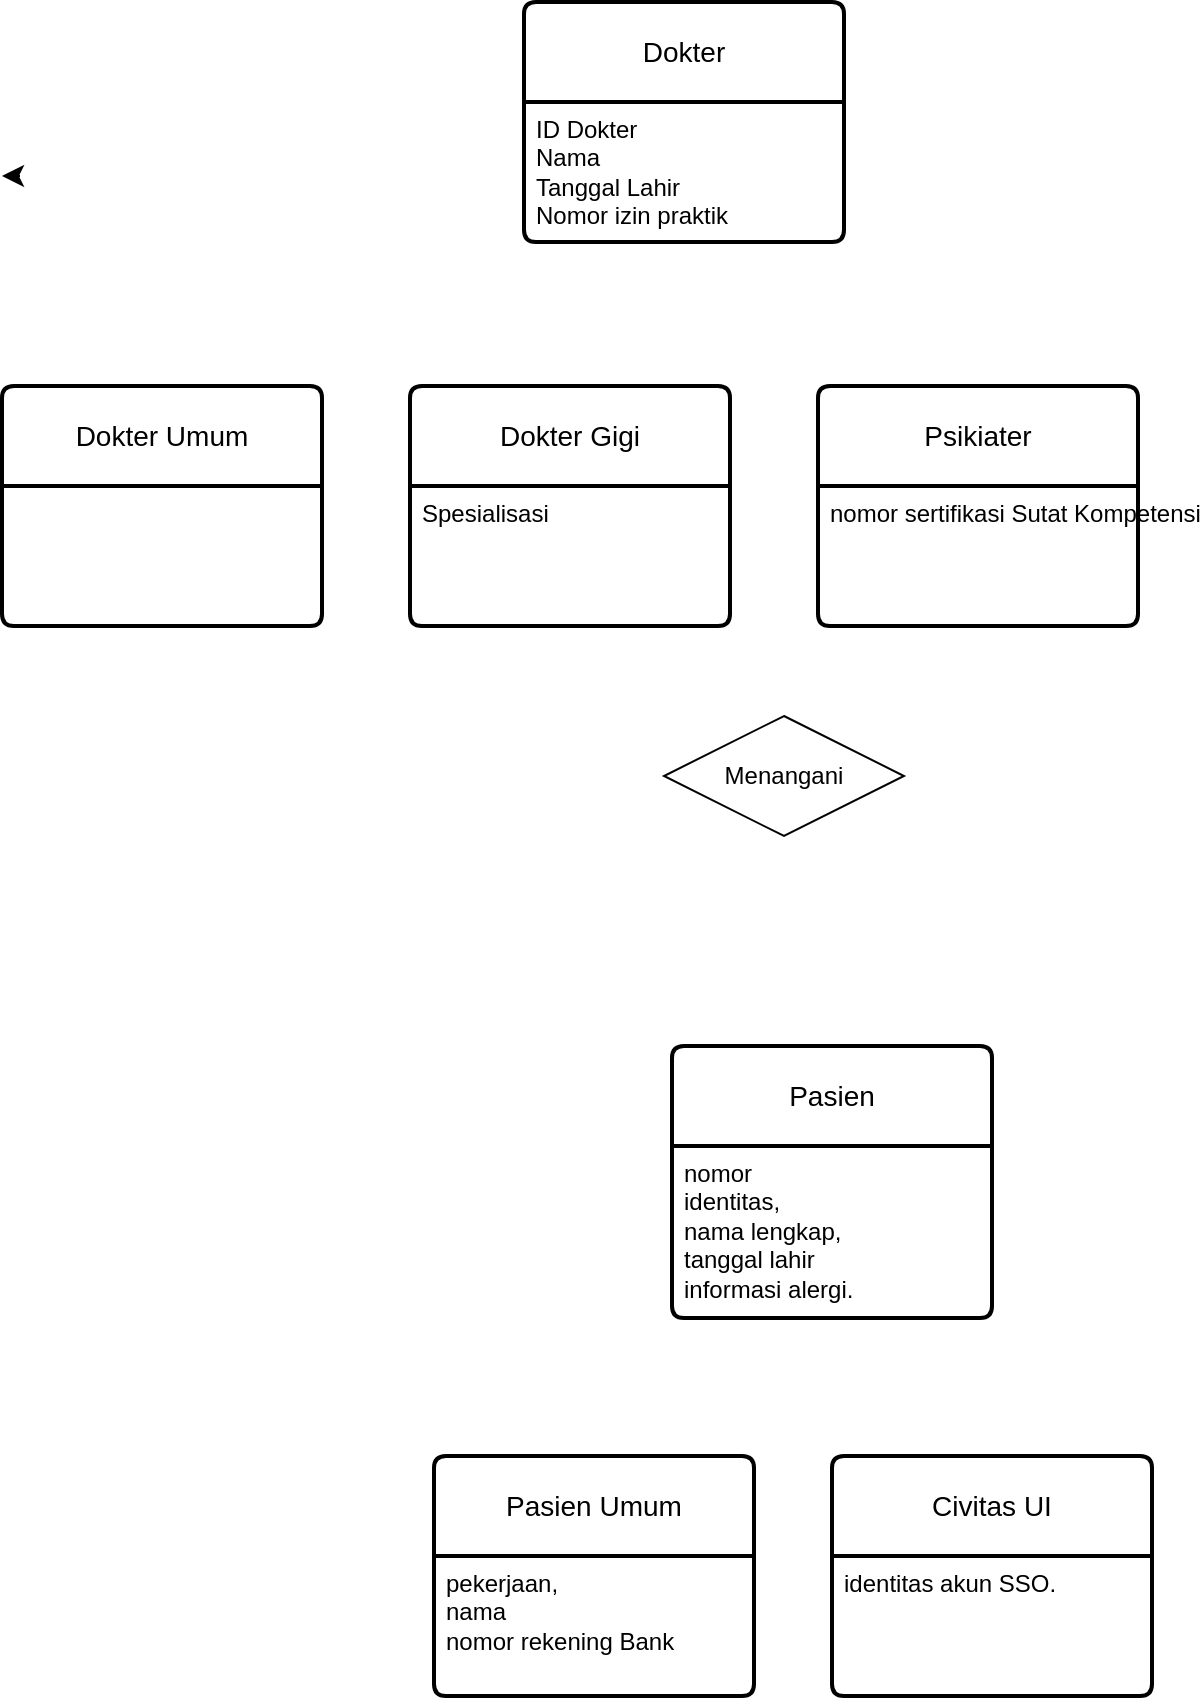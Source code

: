 <mxfile version="23.1.4" type="github">
  <diagram name="Page-1" id="PQngdPPuFtnZYb0_OFdU">
    <mxGraphModel dx="1120" dy="484" grid="0" gridSize="10" guides="1" tooltips="1" connect="1" arrows="1" fold="1" page="0" pageScale="1" pageWidth="827" pageHeight="1169" math="0" shadow="0">
      <root>
        <mxCell id="0" />
        <mxCell id="1" parent="0" />
        <mxCell id="MEl4AaZvsPBjssgzcqS_-11" value="Dokter" style="swimlane;childLayout=stackLayout;horizontal=1;startSize=50;horizontalStack=0;rounded=1;fontSize=14;fontStyle=0;strokeWidth=2;resizeParent=0;resizeLast=1;shadow=0;dashed=0;align=center;arcSize=4;whiteSpace=wrap;html=1;" vertex="1" parent="1">
          <mxGeometry x="431" y="2" width="160" height="120" as="geometry" />
        </mxCell>
        <mxCell id="MEl4AaZvsPBjssgzcqS_-12" value="ID Dokter&lt;br&gt;Nama&lt;br&gt;Tanggal Lahir&lt;br&gt;Nomor izin praktik" style="align=left;strokeColor=none;fillColor=none;spacingLeft=4;fontSize=12;verticalAlign=top;resizable=0;rotatable=0;part=1;html=1;" vertex="1" parent="MEl4AaZvsPBjssgzcqS_-11">
          <mxGeometry y="50" width="160" height="70" as="geometry" />
        </mxCell>
        <mxCell id="MEl4AaZvsPBjssgzcqS_-13" value="Dokter Gigi" style="swimlane;childLayout=stackLayout;horizontal=1;startSize=50;horizontalStack=0;rounded=1;fontSize=14;fontStyle=0;strokeWidth=2;resizeParent=0;resizeLast=1;shadow=0;dashed=0;align=center;arcSize=4;whiteSpace=wrap;html=1;" vertex="1" parent="1">
          <mxGeometry x="374" y="194" width="160" height="120" as="geometry" />
        </mxCell>
        <mxCell id="MEl4AaZvsPBjssgzcqS_-14" value="Spesialisasi" style="align=left;strokeColor=none;fillColor=none;spacingLeft=4;fontSize=12;verticalAlign=top;resizable=0;rotatable=0;part=1;html=1;" vertex="1" parent="MEl4AaZvsPBjssgzcqS_-13">
          <mxGeometry y="50" width="160" height="70" as="geometry" />
        </mxCell>
        <mxCell id="MEl4AaZvsPBjssgzcqS_-16" value="Psikiater" style="swimlane;childLayout=stackLayout;horizontal=1;startSize=50;horizontalStack=0;rounded=1;fontSize=14;fontStyle=0;strokeWidth=2;resizeParent=0;resizeLast=1;shadow=0;dashed=0;align=center;arcSize=4;whiteSpace=wrap;html=1;" vertex="1" parent="1">
          <mxGeometry x="578" y="194" width="160" height="120" as="geometry" />
        </mxCell>
        <mxCell id="MEl4AaZvsPBjssgzcqS_-17" value="nomor sertifikasi Sutat Kompetensi" style="align=left;strokeColor=none;fillColor=none;spacingLeft=4;fontSize=12;verticalAlign=top;resizable=0;rotatable=0;part=1;html=1;" vertex="1" parent="MEl4AaZvsPBjssgzcqS_-16">
          <mxGeometry y="50" width="160" height="70" as="geometry" />
        </mxCell>
        <mxCell id="MEl4AaZvsPBjssgzcqS_-18" value="Dokter Umum" style="swimlane;childLayout=stackLayout;horizontal=1;startSize=50;horizontalStack=0;rounded=1;fontSize=14;fontStyle=0;strokeWidth=2;resizeParent=0;resizeLast=1;shadow=0;dashed=0;align=center;arcSize=4;whiteSpace=wrap;html=1;" vertex="1" parent="1">
          <mxGeometry x="170" y="194" width="160" height="120" as="geometry" />
        </mxCell>
        <mxCell id="MEl4AaZvsPBjssgzcqS_-21" style="edgeStyle=none;curved=1;rounded=0;orthogonalLoop=1;jettySize=auto;html=1;exitX=0.5;exitY=0;exitDx=0;exitDy=0;entryX=0.41;entryY=0;entryDx=0;entryDy=0;entryPerimeter=0;fontSize=12;startSize=8;endSize=8;" edge="1" parent="1">
          <mxGeometry relative="1" as="geometry">
            <mxPoint x="179" y="89" as="sourcePoint" />
            <mxPoint x="170" y="89" as="targetPoint" />
          </mxGeometry>
        </mxCell>
        <mxCell id="MEl4AaZvsPBjssgzcqS_-22" value="Pasien" style="swimlane;childLayout=stackLayout;horizontal=1;startSize=50;horizontalStack=0;rounded=1;fontSize=14;fontStyle=0;strokeWidth=2;resizeParent=0;resizeLast=1;shadow=0;dashed=0;align=center;arcSize=4;whiteSpace=wrap;html=1;" vertex="1" parent="1">
          <mxGeometry x="505" y="524" width="160" height="136" as="geometry" />
        </mxCell>
        <mxCell id="MEl4AaZvsPBjssgzcqS_-23" value="nomor&lt;br/&gt;identitas, &lt;br&gt;nama lengkap, &lt;br&gt;tanggal lahir&amp;nbsp; &lt;br&gt;informasi alergi. " style="align=left;strokeColor=none;fillColor=none;spacingLeft=4;fontSize=12;verticalAlign=top;resizable=0;rotatable=0;part=1;html=1;" vertex="1" parent="MEl4AaZvsPBjssgzcqS_-22">
          <mxGeometry y="50" width="160" height="86" as="geometry" />
        </mxCell>
        <mxCell id="MEl4AaZvsPBjssgzcqS_-24" value="Pasien Umum" style="swimlane;childLayout=stackLayout;horizontal=1;startSize=50;horizontalStack=0;rounded=1;fontSize=14;fontStyle=0;strokeWidth=2;resizeParent=0;resizeLast=1;shadow=0;dashed=0;align=center;arcSize=4;whiteSpace=wrap;html=1;" vertex="1" parent="1">
          <mxGeometry x="386" y="729" width="160" height="120" as="geometry" />
        </mxCell>
        <mxCell id="MEl4AaZvsPBjssgzcqS_-25" value=" pekerjaan, &lt;br&gt;nama&amp;nbsp;&lt;br&gt;nomor rekening Bank" style="align=left;strokeColor=none;fillColor=none;spacingLeft=4;fontSize=12;verticalAlign=top;resizable=0;rotatable=0;part=1;html=1;" vertex="1" parent="MEl4AaZvsPBjssgzcqS_-24">
          <mxGeometry y="50" width="160" height="70" as="geometry" />
        </mxCell>
        <mxCell id="MEl4AaZvsPBjssgzcqS_-26" value="Civitas UI" style="swimlane;childLayout=stackLayout;horizontal=1;startSize=50;horizontalStack=0;rounded=1;fontSize=14;fontStyle=0;strokeWidth=2;resizeParent=0;resizeLast=1;shadow=0;dashed=0;align=center;arcSize=4;whiteSpace=wrap;html=1;" vertex="1" parent="1">
          <mxGeometry x="585" y="729" width="160" height="120" as="geometry" />
        </mxCell>
        <mxCell id="MEl4AaZvsPBjssgzcqS_-27" value=" identitas akun SSO.&lt;br/&gt;" style="align=left;strokeColor=none;fillColor=none;spacingLeft=4;fontSize=12;verticalAlign=top;resizable=0;rotatable=0;part=1;html=1;" vertex="1" parent="MEl4AaZvsPBjssgzcqS_-26">
          <mxGeometry y="50" width="160" height="70" as="geometry" />
        </mxCell>
        <mxCell id="MEl4AaZvsPBjssgzcqS_-28" value="Menangani" style="shape=rhombus;perimeter=rhombusPerimeter;whiteSpace=wrap;html=1;align=center;" vertex="1" parent="1">
          <mxGeometry x="501" y="359" width="120" height="60" as="geometry" />
        </mxCell>
      </root>
    </mxGraphModel>
  </diagram>
</mxfile>
